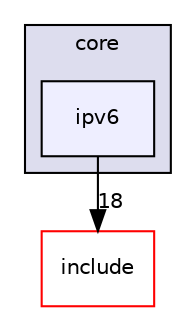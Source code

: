 digraph "C:/Dev/git/UbixOS/sys/net/core/ipv6" {
  compound=true
  node [ fontsize="10", fontname="Helvetica"];
  edge [ labelfontsize="10", labelfontname="Helvetica"];
  subgraph clusterdir_cd4906596c0f2eb6dae79633ab001247 {
    graph [ bgcolor="#ddddee", pencolor="black", label="core" fontname="Helvetica", fontsize="10", URL="dir_cd4906596c0f2eb6dae79633ab001247.html"]
  dir_55dd03b94777b988453988bedf92c9ac [shape=box, label="ipv6", style="filled", fillcolor="#eeeeff", pencolor="black", URL="dir_55dd03b94777b988453988bedf92c9ac.html"];
  }
  dir_d1be8160e739b6eed1f7843efdbae1b3 [shape=box label="include" fillcolor="white" style="filled" color="red" URL="dir_d1be8160e739b6eed1f7843efdbae1b3.html"];
  dir_55dd03b94777b988453988bedf92c9ac->dir_d1be8160e739b6eed1f7843efdbae1b3 [headlabel="18", labeldistance=1.5 headhref="dir_000059_000019.html"];
}
